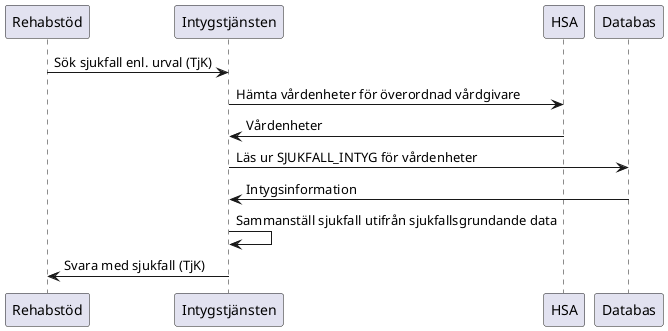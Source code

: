 @startuml
Rehabstöd -> Intygstjänsten: Sök sjukfall enl. urval (TjK)
Intygstjänsten -> HSA: Hämta vårdenheter för överordnad vårdgivare
HSA -> Intygstjänsten: Vårdenheter
Intygstjänsten -> Databas: Läs ur SJUKFALL_INTYG för vårdenheter
Databas -> Intygstjänsten: Intygsinformation
Intygstjänsten -> Intygstjänsten: Sammanställ sjukfall utifrån sjukfallsgrundande data
Intygstjänsten -> Rehabstöd: Svara med sjukfall (TjK)
@enduml